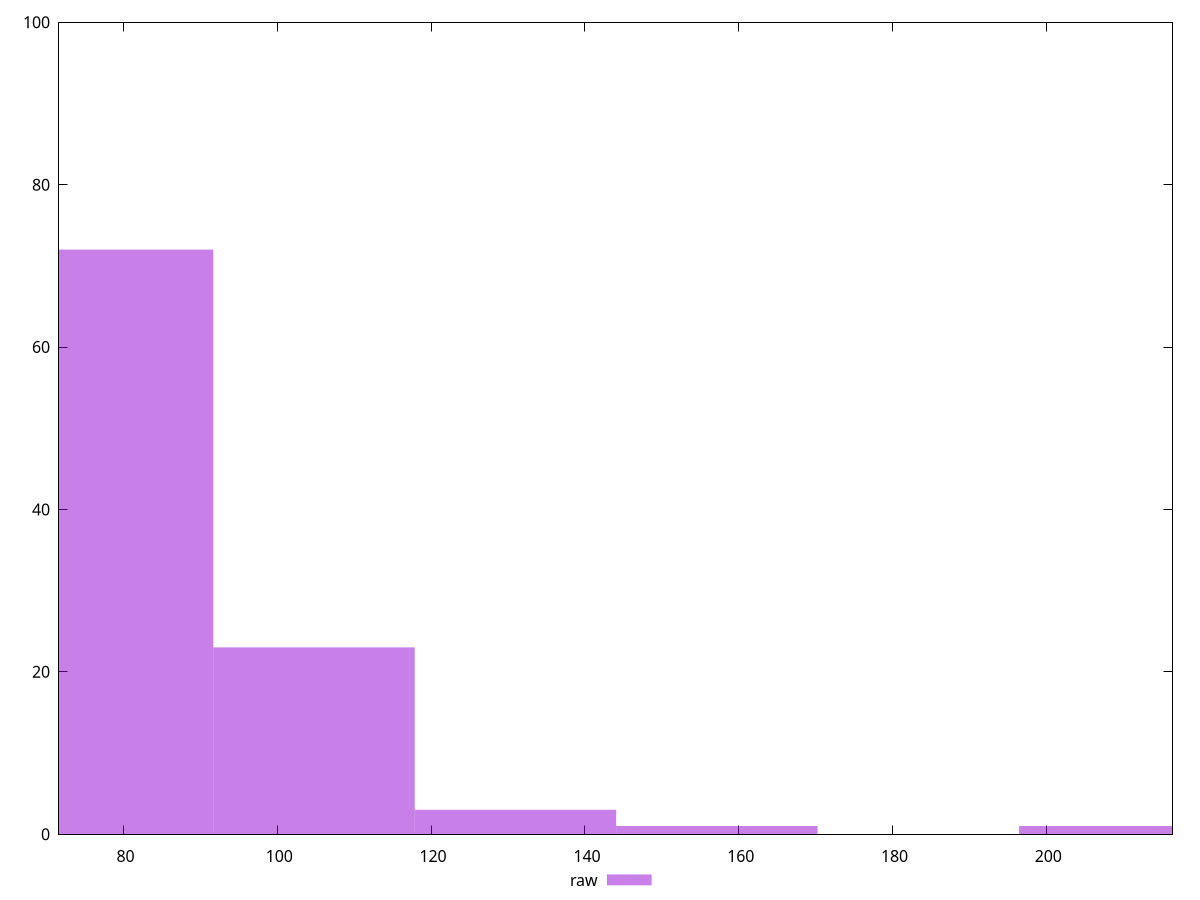 reset

$raw <<EOF
157.1613745227472 1
130.96781210228932 3
78.5806872613736 72
104.77424968183146 23
209.54849936366293 1
EOF

set key outside below
set boxwidth 26.193562420457866
set xrange [71.613:216.405]
set yrange [0:100]
set trange [0:100]
set style fill transparent solid 0.5 noborder
set terminal svg size 640, 490 enhanced background rgb 'white'
set output "report_00019_2021-02-10T18-14-37.922Z//server-response-time/samples/pages/raw/histogram.svg"

plot $raw title "raw" with boxes

reset

